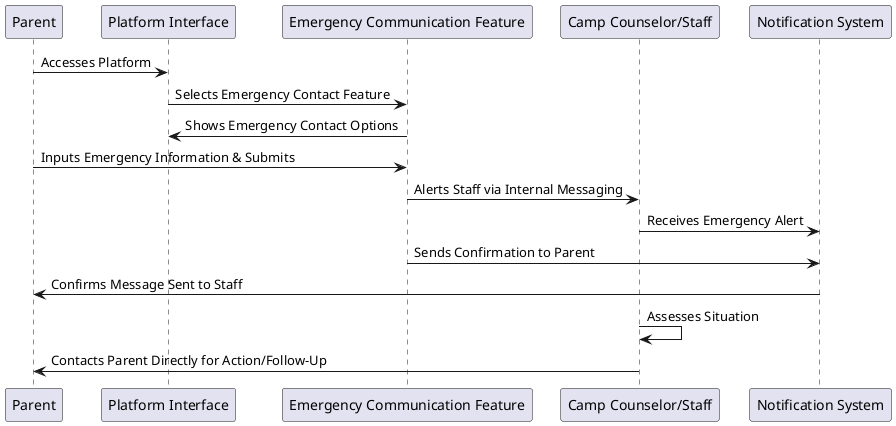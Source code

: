 @startuml
participant "Parent" as Parent
participant "Platform Interface" as Interface
participant "Emergency Communication Feature" as CommunicationFeature
participant "Camp Counselor/Staff" as Staff
participant "Notification System" as Notification

Parent -> Interface : Accesses Platform
Interface -> CommunicationFeature : Selects Emergency Contact Feature
CommunicationFeature -> Interface : Shows Emergency Contact Options
Parent -> CommunicationFeature : Inputs Emergency Information & Submits
CommunicationFeature -> Staff : Alerts Staff via Internal Messaging
Staff -> Notification : Receives Emergency Alert
CommunicationFeature -> Notification : Sends Confirmation to Parent
Notification -> Parent : Confirms Message Sent to Staff
Staff -> Staff : Assesses Situation
Staff -> Parent : Contacts Parent Directly for Action/Follow-Up
@enduml